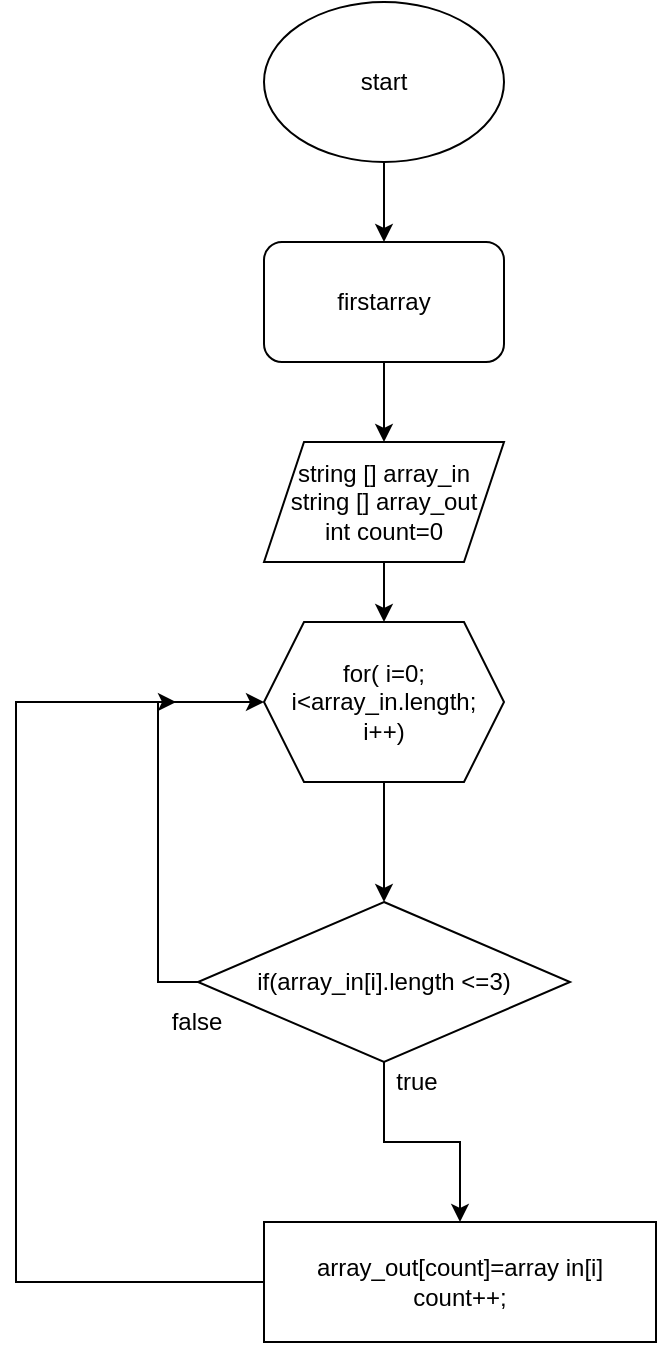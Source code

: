 <mxfile version="20.6.2" type="google"><diagram id="5098zaczCUrno1zFk1tv" name="Страница 1"><mxGraphModel grid="1" page="1" gridSize="10" guides="1" tooltips="1" connect="1" arrows="1" fold="1" pageScale="1" pageWidth="827" pageHeight="1169" math="0" shadow="0"><root><mxCell id="0"/><mxCell id="1" parent="0"/><mxCell id="NerDh6N4GrwHGKCY5j8c-8" value="" style="edgeStyle=orthogonalEdgeStyle;rounded=0;orthogonalLoop=1;jettySize=auto;html=1;" edge="1" parent="1" source="NerDh6N4GrwHGKCY5j8c-1" target="NerDh6N4GrwHGKCY5j8c-7"><mxGeometry relative="1" as="geometry"/></mxCell><mxCell id="NerDh6N4GrwHGKCY5j8c-1" value="firstarray" style="rounded=1;whiteSpace=wrap;html=1;" vertex="1" parent="1"><mxGeometry x="354" y="130" width="120" height="60" as="geometry"/></mxCell><mxCell id="NerDh6N4GrwHGKCY5j8c-3" value="" style="edgeStyle=orthogonalEdgeStyle;rounded=0;orthogonalLoop=1;jettySize=auto;html=1;" edge="1" parent="1" source="NerDh6N4GrwHGKCY5j8c-2" target="NerDh6N4GrwHGKCY5j8c-1"><mxGeometry relative="1" as="geometry"/></mxCell><mxCell id="NerDh6N4GrwHGKCY5j8c-2" value="start" style="ellipse;whiteSpace=wrap;html=1;" vertex="1" parent="1"><mxGeometry x="354" y="10" width="120" height="80" as="geometry"/></mxCell><mxCell id="NerDh6N4GrwHGKCY5j8c-11" value="" style="edgeStyle=orthogonalEdgeStyle;rounded=0;orthogonalLoop=1;jettySize=auto;html=1;" edge="1" parent="1" source="NerDh6N4GrwHGKCY5j8c-4" target="NerDh6N4GrwHGKCY5j8c-10"><mxGeometry relative="1" as="geometry"/></mxCell><mxCell id="NerDh6N4GrwHGKCY5j8c-4" value="for( i=0;&lt;br&gt;i&amp;lt;array_in.length;&lt;br&gt;i++)" style="shape=hexagon;perimeter=hexagonPerimeter2;whiteSpace=wrap;html=1;fixedSize=1;" vertex="1" parent="1"><mxGeometry x="354" y="320" width="120" height="80" as="geometry"/></mxCell><mxCell id="NerDh6N4GrwHGKCY5j8c-9" value="" style="edgeStyle=orthogonalEdgeStyle;rounded=0;orthogonalLoop=1;jettySize=auto;html=1;" edge="1" parent="1" source="NerDh6N4GrwHGKCY5j8c-7" target="NerDh6N4GrwHGKCY5j8c-4"><mxGeometry relative="1" as="geometry"/></mxCell><mxCell id="NerDh6N4GrwHGKCY5j8c-7" value="string [] array_in&lt;br&gt;string [] array_out&lt;br&gt;int count=0" style="shape=parallelogram;perimeter=parallelogramPerimeter;whiteSpace=wrap;html=1;fixedSize=1;" vertex="1" parent="1"><mxGeometry x="354" y="230" width="120" height="60" as="geometry"/></mxCell><mxCell id="NerDh6N4GrwHGKCY5j8c-13" value="" style="edgeStyle=orthogonalEdgeStyle;rounded=0;orthogonalLoop=1;jettySize=auto;html=1;" edge="1" parent="1" source="NerDh6N4GrwHGKCY5j8c-10" target="NerDh6N4GrwHGKCY5j8c-12"><mxGeometry relative="1" as="geometry"/></mxCell><mxCell id="NerDh6N4GrwHGKCY5j8c-15" style="edgeStyle=orthogonalEdgeStyle;rounded=0;orthogonalLoop=1;jettySize=auto;html=1;exitX=0;exitY=0.5;exitDx=0;exitDy=0;entryX=0;entryY=0.5;entryDx=0;entryDy=0;" edge="1" parent="1" source="NerDh6N4GrwHGKCY5j8c-10" target="NerDh6N4GrwHGKCY5j8c-4"><mxGeometry relative="1" as="geometry"/></mxCell><mxCell id="NerDh6N4GrwHGKCY5j8c-10" value="if(array_in[i].length &amp;lt;=3)" style="rhombus;whiteSpace=wrap;html=1;" vertex="1" parent="1"><mxGeometry x="321" y="460" width="186" height="80" as="geometry"/></mxCell><mxCell id="NerDh6N4GrwHGKCY5j8c-18" style="edgeStyle=orthogonalEdgeStyle;rounded=0;orthogonalLoop=1;jettySize=auto;html=1;exitX=0;exitY=0.5;exitDx=0;exitDy=0;" edge="1" parent="1" source="NerDh6N4GrwHGKCY5j8c-12"><mxGeometry relative="1" as="geometry"><mxPoint x="310" y="360" as="targetPoint"/><Array as="points"><mxPoint x="230" y="650"/><mxPoint x="230" y="360"/><mxPoint x="300" y="360"/></Array></mxGeometry></mxCell><mxCell id="NerDh6N4GrwHGKCY5j8c-12" value="array_out[count]=array in[i]&lt;br&gt;count++;" style="rounded=0;whiteSpace=wrap;html=1;" vertex="1" parent="1"><mxGeometry x="354" y="620" width="196" height="60" as="geometry"/></mxCell><mxCell id="NerDh6N4GrwHGKCY5j8c-14" value="true" style="text;html=1;align=center;verticalAlign=middle;resizable=0;points=[];autosize=1;strokeColor=none;fillColor=none;" vertex="1" parent="1"><mxGeometry x="410" y="535" width="40" height="30" as="geometry"/></mxCell><mxCell id="NerDh6N4GrwHGKCY5j8c-16" value="false" style="text;html=1;align=center;verticalAlign=middle;resizable=0;points=[];autosize=1;strokeColor=none;fillColor=none;" vertex="1" parent="1"><mxGeometry x="295" y="505" width="50" height="30" as="geometry"/></mxCell></root></mxGraphModel></diagram></mxfile>